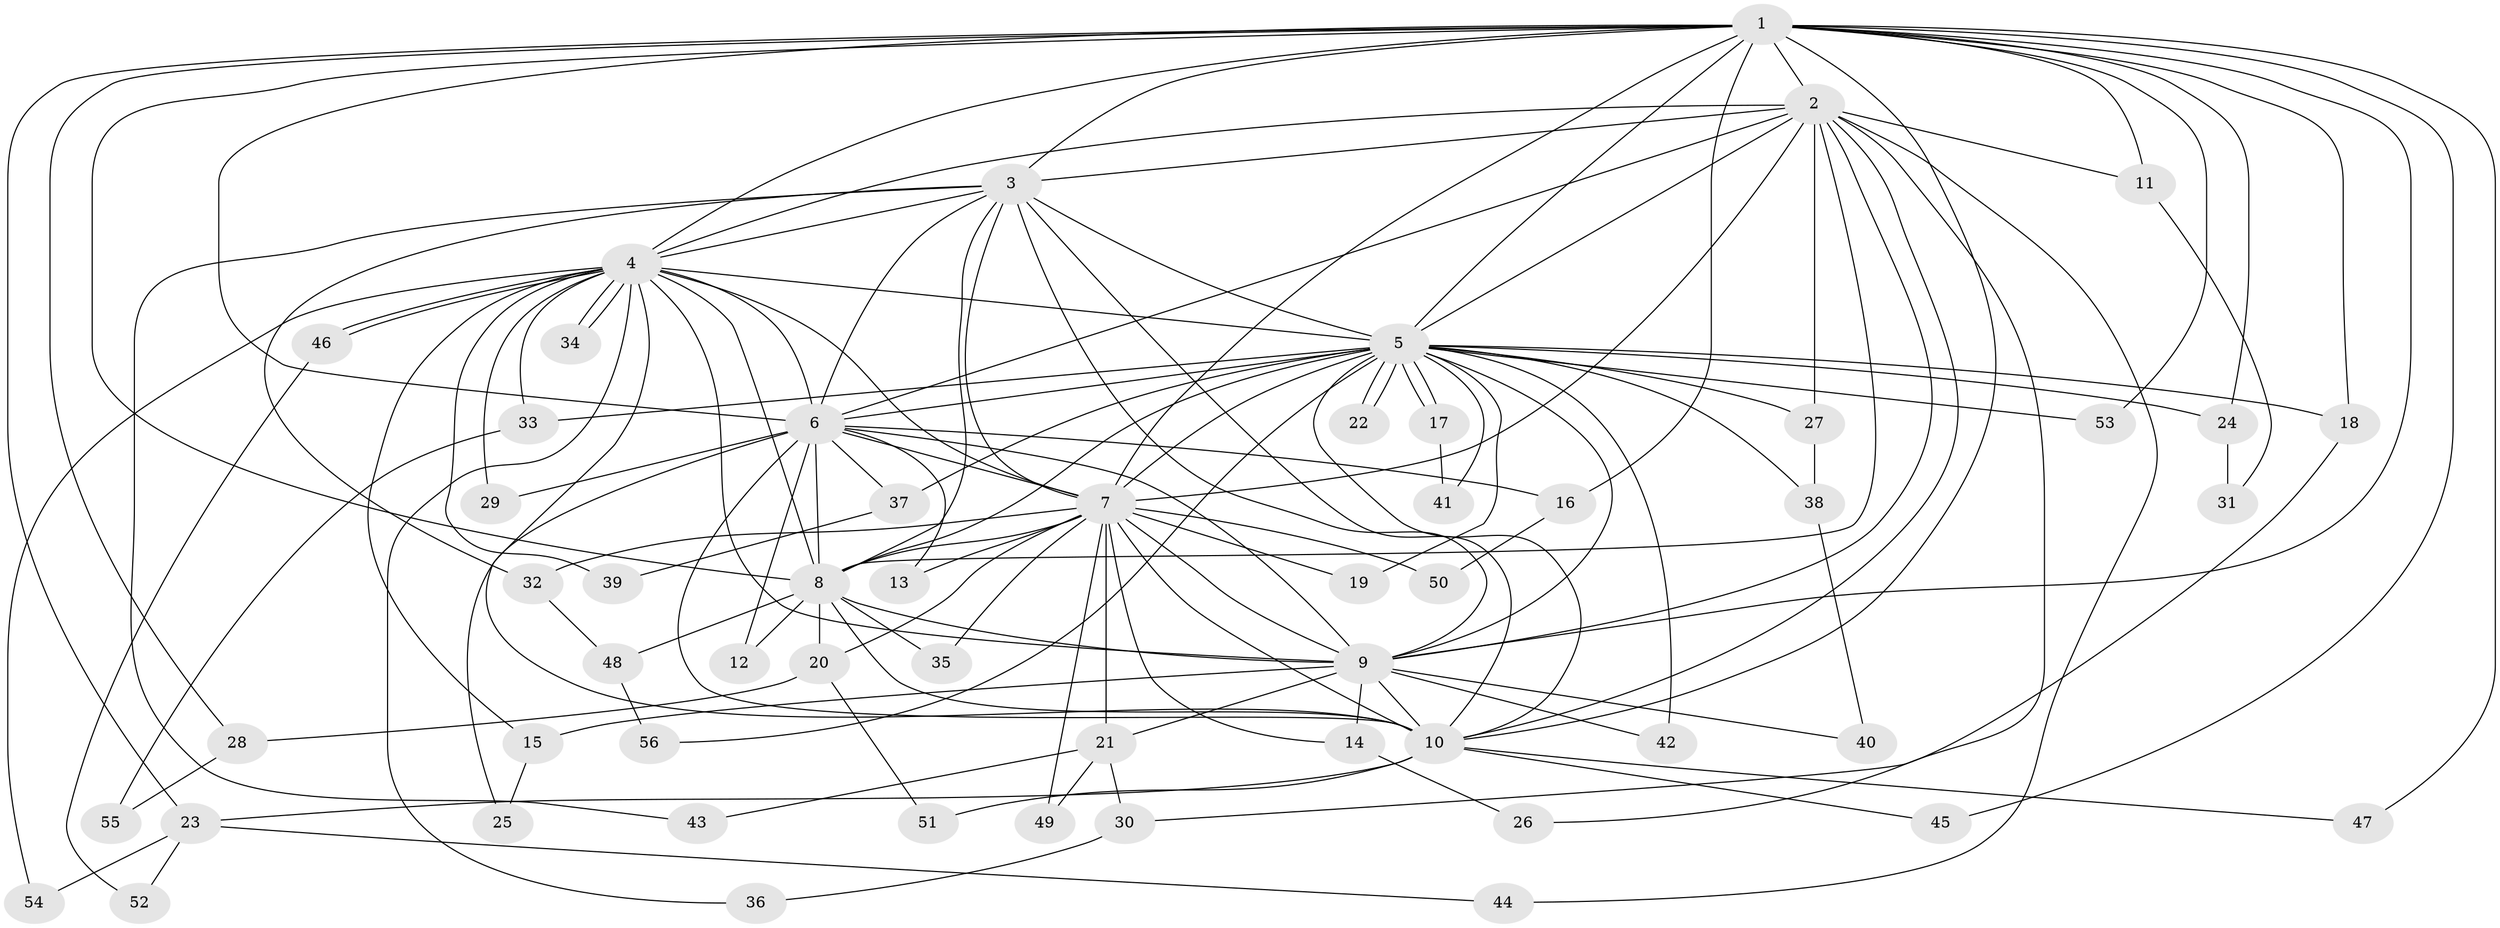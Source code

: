 // coarse degree distribution, {21: 0.02702702702702703, 11: 0.02702702702702703, 12: 0.05405405405405406, 18: 0.02702702702702703, 13: 0.02702702702702703, 15: 0.02702702702702703, 10: 0.02702702702702703, 2: 0.43243243243243246, 3: 0.24324324324324326, 4: 0.02702702702702703, 5: 0.05405405405405406, 1: 0.02702702702702703}
// Generated by graph-tools (version 1.1) at 2025/51/02/27/25 19:51:53]
// undirected, 56 vertices, 137 edges
graph export_dot {
graph [start="1"]
  node [color=gray90,style=filled];
  1;
  2;
  3;
  4;
  5;
  6;
  7;
  8;
  9;
  10;
  11;
  12;
  13;
  14;
  15;
  16;
  17;
  18;
  19;
  20;
  21;
  22;
  23;
  24;
  25;
  26;
  27;
  28;
  29;
  30;
  31;
  32;
  33;
  34;
  35;
  36;
  37;
  38;
  39;
  40;
  41;
  42;
  43;
  44;
  45;
  46;
  47;
  48;
  49;
  50;
  51;
  52;
  53;
  54;
  55;
  56;
  1 -- 2;
  1 -- 3;
  1 -- 4;
  1 -- 5;
  1 -- 6;
  1 -- 7;
  1 -- 8;
  1 -- 9;
  1 -- 10;
  1 -- 11;
  1 -- 16;
  1 -- 18;
  1 -- 23;
  1 -- 24;
  1 -- 28;
  1 -- 45;
  1 -- 47;
  1 -- 53;
  2 -- 3;
  2 -- 4;
  2 -- 5;
  2 -- 6;
  2 -- 7;
  2 -- 8;
  2 -- 9;
  2 -- 10;
  2 -- 11;
  2 -- 26;
  2 -- 27;
  2 -- 44;
  3 -- 4;
  3 -- 5;
  3 -- 6;
  3 -- 7;
  3 -- 8;
  3 -- 9;
  3 -- 10;
  3 -- 32;
  3 -- 43;
  4 -- 5;
  4 -- 6;
  4 -- 7;
  4 -- 8;
  4 -- 9;
  4 -- 10;
  4 -- 15;
  4 -- 29;
  4 -- 33;
  4 -- 34;
  4 -- 34;
  4 -- 36;
  4 -- 39;
  4 -- 46;
  4 -- 46;
  4 -- 54;
  5 -- 6;
  5 -- 7;
  5 -- 8;
  5 -- 9;
  5 -- 10;
  5 -- 17;
  5 -- 17;
  5 -- 18;
  5 -- 19;
  5 -- 22;
  5 -- 22;
  5 -- 24;
  5 -- 27;
  5 -- 33;
  5 -- 37;
  5 -- 38;
  5 -- 41;
  5 -- 42;
  5 -- 53;
  5 -- 56;
  6 -- 7;
  6 -- 8;
  6 -- 9;
  6 -- 10;
  6 -- 12;
  6 -- 13;
  6 -- 16;
  6 -- 25;
  6 -- 29;
  6 -- 37;
  7 -- 8;
  7 -- 9;
  7 -- 10;
  7 -- 13;
  7 -- 14;
  7 -- 19;
  7 -- 20;
  7 -- 21;
  7 -- 32;
  7 -- 35;
  7 -- 49;
  7 -- 50;
  8 -- 9;
  8 -- 10;
  8 -- 12;
  8 -- 20;
  8 -- 35;
  8 -- 48;
  9 -- 10;
  9 -- 14;
  9 -- 15;
  9 -- 21;
  9 -- 40;
  9 -- 42;
  10 -- 23;
  10 -- 45;
  10 -- 47;
  10 -- 51;
  11 -- 31;
  14 -- 26;
  15 -- 25;
  16 -- 50;
  17 -- 41;
  18 -- 30;
  20 -- 28;
  20 -- 51;
  21 -- 30;
  21 -- 43;
  21 -- 49;
  23 -- 44;
  23 -- 52;
  23 -- 54;
  24 -- 31;
  27 -- 38;
  28 -- 55;
  30 -- 36;
  32 -- 48;
  33 -- 55;
  37 -- 39;
  38 -- 40;
  46 -- 52;
  48 -- 56;
}
